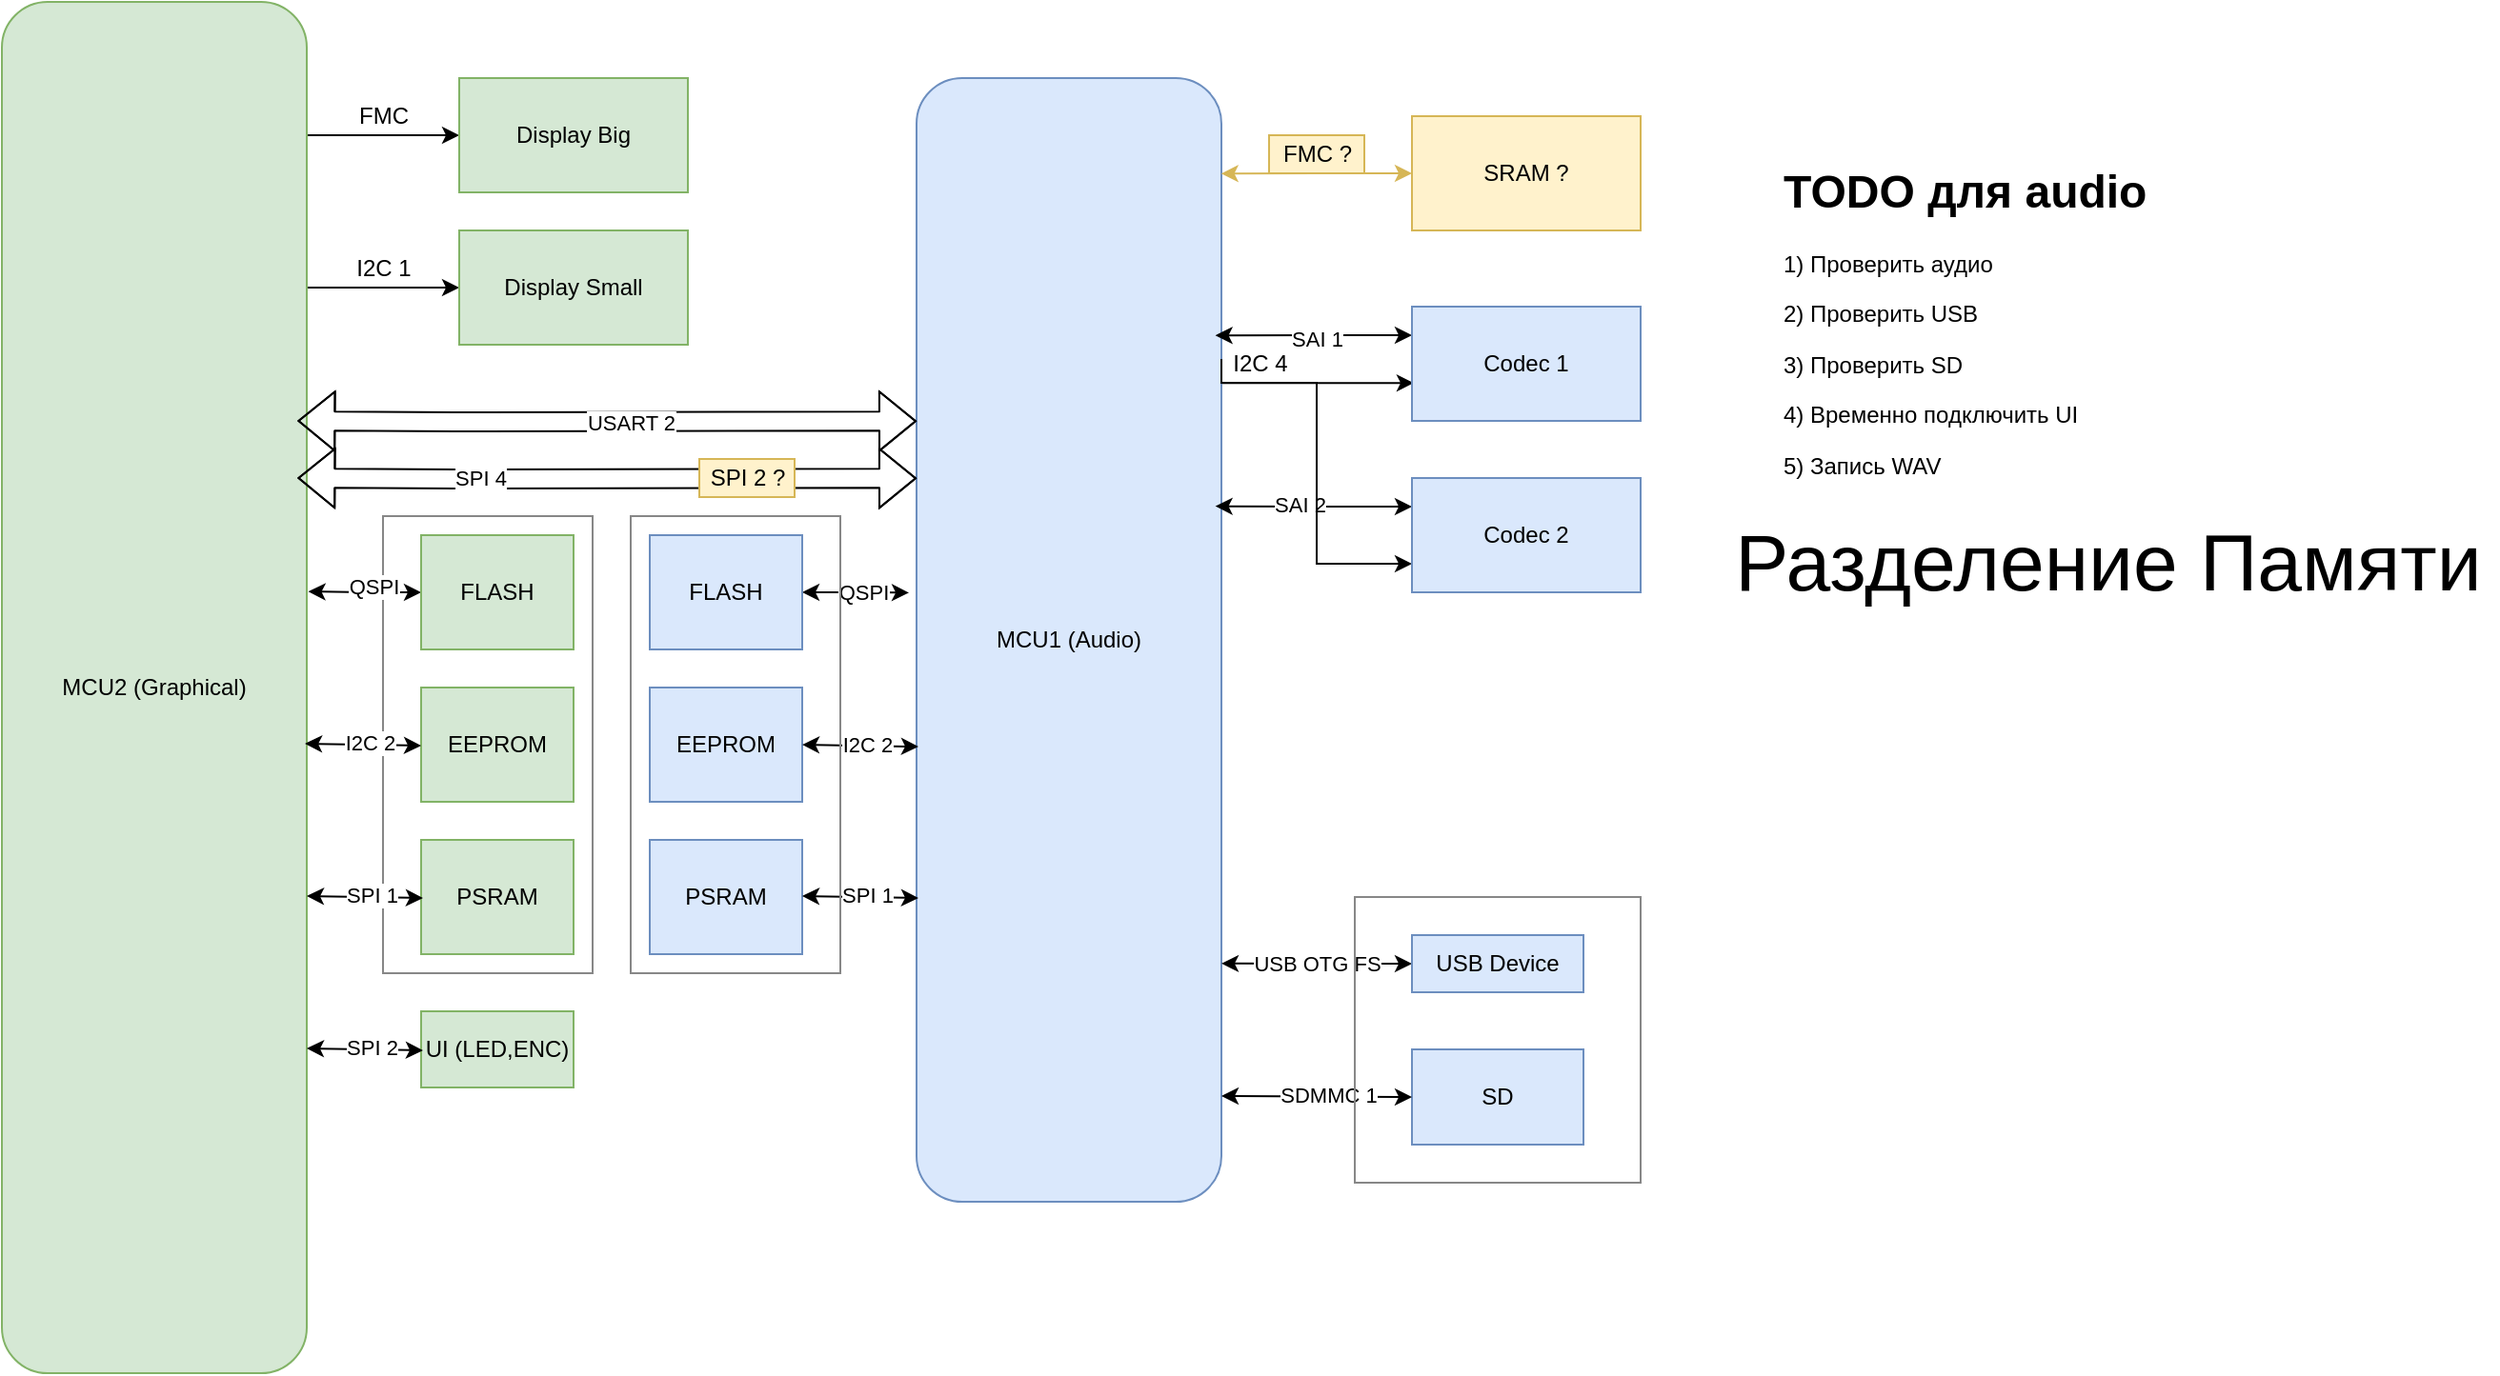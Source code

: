 <mxfile version="13.6.2" type="device"><diagram id="3dUKH0jVe4qG1j4wImMx" name="Page-1"><mxGraphModel dx="1463" dy="859" grid="1" gridSize="10" guides="1" tooltips="1" connect="1" arrows="1" fold="1" page="1" pageScale="1" pageWidth="850" pageHeight="1100" math="0" shadow="0"><root><mxCell id="0"/><mxCell id="1" parent="0"/><mxCell id="QrqzHJR-_SlODY-I2miE-40" value="" style="rounded=0;whiteSpace=wrap;html=1;glass=0;fillColor=none;strokeColor=#878787;" vertex="1" parent="1"><mxGeometry x="240" y="270" width="110" height="240" as="geometry"/></mxCell><mxCell id="QrqzHJR-_SlODY-I2miE-4" style="edgeStyle=orthogonalEdgeStyle;rounded=0;orthogonalLoop=1;jettySize=auto;html=1;exitX=1;exitY=0.25;exitDx=0;exitDy=0;entryX=0;entryY=0.5;entryDx=0;entryDy=0;" edge="1" parent="1" source="QrqzHJR-_SlODY-I2miE-1" target="QrqzHJR-_SlODY-I2miE-3"><mxGeometry relative="1" as="geometry"><Array as="points"><mxPoint x="200" y="70"/></Array></mxGeometry></mxCell><mxCell id="QrqzHJR-_SlODY-I2miE-58" style="edgeStyle=orthogonalEdgeStyle;rounded=0;orthogonalLoop=1;jettySize=auto;html=1;exitX=1;exitY=0.25;exitDx=0;exitDy=0;entryX=0;entryY=0.5;entryDx=0;entryDy=0;startArrow=none;startFill=0;" edge="1" parent="1" source="QrqzHJR-_SlODY-I2miE-1" target="QrqzHJR-_SlODY-I2miE-57"><mxGeometry relative="1" as="geometry"><Array as="points"><mxPoint x="200" y="150"/></Array></mxGeometry></mxCell><mxCell id="QrqzHJR-_SlODY-I2miE-1" value="MCU2 (Graphical)" style="rounded=1;whiteSpace=wrap;html=1;fillColor=#d5e8d4;strokeColor=#82b366;" vertex="1" parent="1"><mxGeometry x="40" width="160" height="720" as="geometry"/></mxCell><mxCell id="QrqzHJR-_SlODY-I2miE-60" style="edgeStyle=orthogonalEdgeStyle;rounded=0;orthogonalLoop=1;jettySize=auto;html=1;exitX=1;exitY=0.25;exitDx=0;exitDy=0;entryX=0.008;entryY=0.668;entryDx=0;entryDy=0;startArrow=none;startFill=0;entryPerimeter=0;" edge="1" parent="1" source="QrqzHJR-_SlODY-I2miE-2" target="QrqzHJR-_SlODY-I2miE-12"><mxGeometry relative="1" as="geometry"><Array as="points"><mxPoint x="680" y="200"/></Array></mxGeometry></mxCell><mxCell id="QrqzHJR-_SlODY-I2miE-2" value="MCU1 (Audio)" style="rounded=1;whiteSpace=wrap;html=1;fillColor=#dae8fc;strokeColor=#6c8ebf;" vertex="1" parent="1"><mxGeometry x="520" y="40" width="160" height="590" as="geometry"/></mxCell><mxCell id="QrqzHJR-_SlODY-I2miE-3" value="Display Big" style="rounded=0;whiteSpace=wrap;html=1;fillColor=#d5e8d4;strokeColor=#82b366;" vertex="1" parent="1"><mxGeometry x="280" y="40" width="120" height="60" as="geometry"/></mxCell><mxCell id="QrqzHJR-_SlODY-I2miE-5" value="FMC" style="text;html=1;align=center;verticalAlign=middle;resizable=0;points=[];autosize=1;" vertex="1" parent="1"><mxGeometry x="220" y="50" width="40" height="20" as="geometry"/></mxCell><mxCell id="QrqzHJR-_SlODY-I2miE-17" style="edgeStyle=orthogonalEdgeStyle;rounded=0;orthogonalLoop=1;jettySize=auto;html=1;exitX=0;exitY=0.25;exitDx=0;exitDy=0;entryX=0.98;entryY=0.229;entryDx=0;entryDy=0;entryPerimeter=0;startArrow=classic;startFill=1;" edge="1" parent="1" source="QrqzHJR-_SlODY-I2miE-12" target="QrqzHJR-_SlODY-I2miE-2"><mxGeometry relative="1" as="geometry"/></mxCell><mxCell id="QrqzHJR-_SlODY-I2miE-18" value="SAI 1" style="edgeLabel;html=1;align=center;verticalAlign=middle;resizable=0;points=[];" vertex="1" connectable="0" parent="QrqzHJR-_SlODY-I2miE-17"><mxGeometry x="-0.022" y="18" relative="1" as="geometry"><mxPoint x="0.17" y="-16" as="offset"/></mxGeometry></mxCell><mxCell id="QrqzHJR-_SlODY-I2miE-12" value="Codec 1" style="rounded=0;whiteSpace=wrap;html=1;fillColor=#dae8fc;strokeColor=#6c8ebf;" vertex="1" parent="1"><mxGeometry x="780" y="160" width="120" height="60" as="geometry"/></mxCell><mxCell id="QrqzHJR-_SlODY-I2miE-19" style="edgeStyle=orthogonalEdgeStyle;rounded=0;orthogonalLoop=1;jettySize=auto;html=1;exitX=0;exitY=0.25;exitDx=0;exitDy=0;entryX=0.98;entryY=0.381;entryDx=0;entryDy=0;entryPerimeter=0;startArrow=classic;startFill=1;" edge="1" parent="1" source="QrqzHJR-_SlODY-I2miE-13" target="QrqzHJR-_SlODY-I2miE-2"><mxGeometry relative="1" as="geometry"/></mxCell><mxCell id="QrqzHJR-_SlODY-I2miE-20" value="SAI 2" style="edgeLabel;html=1;align=center;verticalAlign=middle;resizable=0;points=[];" vertex="1" connectable="0" parent="QrqzHJR-_SlODY-I2miE-19"><mxGeometry x="-0.021" y="-15" relative="1" as="geometry"><mxPoint x="-9.37" y="14" as="offset"/></mxGeometry></mxCell><mxCell id="QrqzHJR-_SlODY-I2miE-61" style="edgeStyle=orthogonalEdgeStyle;rounded=0;orthogonalLoop=1;jettySize=auto;html=1;exitX=0;exitY=0.75;exitDx=0;exitDy=0;startArrow=classic;startFill=1;entryX=1;entryY=0.25;entryDx=0;entryDy=0;endArrow=none;endFill=0;" edge="1" parent="1" source="QrqzHJR-_SlODY-I2miE-13" target="QrqzHJR-_SlODY-I2miE-2"><mxGeometry relative="1" as="geometry"><mxPoint x="680" y="190" as="targetPoint"/><Array as="points"><mxPoint x="730" y="295"/><mxPoint x="730" y="200"/><mxPoint x="680" y="200"/></Array></mxGeometry></mxCell><mxCell id="QrqzHJR-_SlODY-I2miE-13" value="Codec 2" style="rounded=0;whiteSpace=wrap;html=1;fillColor=#dae8fc;strokeColor=#6c8ebf;" vertex="1" parent="1"><mxGeometry x="780" y="250" width="120" height="60" as="geometry"/></mxCell><mxCell id="QrqzHJR-_SlODY-I2miE-23" style="edgeStyle=orthogonalEdgeStyle;rounded=0;orthogonalLoop=1;jettySize=auto;html=1;exitX=0;exitY=0.5;exitDx=0;exitDy=0;entryX=1.005;entryY=0.43;entryDx=0;entryDy=0;entryPerimeter=0;startArrow=classic;startFill=1;" edge="1" parent="1" source="QrqzHJR-_SlODY-I2miE-21" target="QrqzHJR-_SlODY-I2miE-1"><mxGeometry relative="1" as="geometry"/></mxCell><mxCell id="QrqzHJR-_SlODY-I2miE-25" value="QSPI" style="edgeLabel;html=1;align=center;verticalAlign=middle;resizable=0;points=[];" vertex="1" connectable="0" parent="QrqzHJR-_SlODY-I2miE-23"><mxGeometry x="0.019" y="-6" relative="1" as="geometry"><mxPoint x="5" y="3" as="offset"/></mxGeometry></mxCell><mxCell id="QrqzHJR-_SlODY-I2miE-21" value="FLASH" style="rounded=0;whiteSpace=wrap;html=1;fillColor=#d5e8d4;strokeColor=#82b366;" vertex="1" parent="1"><mxGeometry x="260" y="280" width="80" height="60" as="geometry"/></mxCell><mxCell id="QrqzHJR-_SlODY-I2miE-24" style="edgeStyle=orthogonalEdgeStyle;rounded=0;orthogonalLoop=1;jettySize=auto;html=1;exitX=1;exitY=0.5;exitDx=0;exitDy=0;entryX=-0.025;entryY=0.458;entryDx=0;entryDy=0;entryPerimeter=0;startArrow=classic;startFill=1;" edge="1" parent="1" source="QrqzHJR-_SlODY-I2miE-22" target="QrqzHJR-_SlODY-I2miE-2"><mxGeometry relative="1" as="geometry"/></mxCell><mxCell id="QrqzHJR-_SlODY-I2miE-26" value="QSPI" style="edgeLabel;html=1;align=center;verticalAlign=middle;resizable=0;points=[];" vertex="1" connectable="0" parent="QrqzHJR-_SlODY-I2miE-24"><mxGeometry x="0.365" y="2" relative="1" as="geometry"><mxPoint x="-6.72" y="1.95" as="offset"/></mxGeometry></mxCell><mxCell id="QrqzHJR-_SlODY-I2miE-22" value="FLASH" style="rounded=0;whiteSpace=wrap;html=1;fillColor=#dae8fc;strokeColor=#6c8ebf;" vertex="1" parent="1"><mxGeometry x="380" y="280" width="80" height="60" as="geometry"/></mxCell><mxCell id="QrqzHJR-_SlODY-I2miE-27" value="EEPROM" style="rounded=0;whiteSpace=wrap;html=1;fillColor=#d5e8d4;strokeColor=#82b366;" vertex="1" parent="1"><mxGeometry x="260" y="360" width="80" height="60" as="geometry"/></mxCell><mxCell id="QrqzHJR-_SlODY-I2miE-28" value="EEPROM" style="rounded=0;whiteSpace=wrap;html=1;fillColor=#dae8fc;strokeColor=#6c8ebf;" vertex="1" parent="1"><mxGeometry x="380" y="360" width="80" height="60" as="geometry"/></mxCell><mxCell id="QrqzHJR-_SlODY-I2miE-29" value="" style="endArrow=classic;startArrow=classic;html=1;entryX=0.006;entryY=0.595;entryDx=0;entryDy=0;entryPerimeter=0;exitX=1;exitY=0.5;exitDx=0;exitDy=0;" edge="1" parent="1" source="QrqzHJR-_SlODY-I2miE-28" target="QrqzHJR-_SlODY-I2miE-2"><mxGeometry width="50" height="50" relative="1" as="geometry"><mxPoint x="440" y="370" as="sourcePoint"/><mxPoint x="490" y="320" as="targetPoint"/></mxGeometry></mxCell><mxCell id="QrqzHJR-_SlODY-I2miE-30" value="I2C 2" style="edgeLabel;html=1;align=center;verticalAlign=middle;resizable=0;points=[];" vertex="1" connectable="0" parent="QrqzHJR-_SlODY-I2miE-29"><mxGeometry x="0.115" y="1" relative="1" as="geometry"><mxPoint as="offset"/></mxGeometry></mxCell><mxCell id="QrqzHJR-_SlODY-I2miE-31" value="" style="endArrow=classic;startArrow=classic;html=1;entryX=0.006;entryY=0.595;entryDx=0;entryDy=0;entryPerimeter=0;exitX=1;exitY=0.5;exitDx=0;exitDy=0;" edge="1" parent="1"><mxGeometry width="50" height="50" relative="1" as="geometry"><mxPoint x="199.04" y="389.48" as="sourcePoint"/><mxPoint x="260.0" y="390.53" as="targetPoint"/></mxGeometry></mxCell><mxCell id="QrqzHJR-_SlODY-I2miE-32" value="I2C 2" style="edgeLabel;html=1;align=center;verticalAlign=middle;resizable=0;points=[];" vertex="1" connectable="0" parent="QrqzHJR-_SlODY-I2miE-31"><mxGeometry x="0.115" y="1" relative="1" as="geometry"><mxPoint as="offset"/></mxGeometry></mxCell><mxCell id="QrqzHJR-_SlODY-I2miE-33" value="UI (LED,ENC)" style="rounded=0;whiteSpace=wrap;html=1;fillColor=#d5e8d4;strokeColor=#82b366;" vertex="1" parent="1"><mxGeometry x="260" y="530" width="80" height="40" as="geometry"/></mxCell><mxCell id="QrqzHJR-_SlODY-I2miE-34" value="" style="endArrow=classic;startArrow=classic;html=1;entryX=0.006;entryY=0.595;entryDx=0;entryDy=0;entryPerimeter=0;exitX=1;exitY=0.5;exitDx=0;exitDy=0;" edge="1" parent="1"><mxGeometry width="50" height="50" relative="1" as="geometry"><mxPoint x="200" y="549.48" as="sourcePoint"/><mxPoint x="260.96" y="550.53" as="targetPoint"/></mxGeometry></mxCell><mxCell id="QrqzHJR-_SlODY-I2miE-35" value="SPI 2" style="edgeLabel;html=1;align=center;verticalAlign=middle;resizable=0;points=[];" vertex="1" connectable="0" parent="QrqzHJR-_SlODY-I2miE-34"><mxGeometry x="0.115" y="1" relative="1" as="geometry"><mxPoint as="offset"/></mxGeometry></mxCell><mxCell id="QrqzHJR-_SlODY-I2miE-36" value="PSRAM" style="rounded=0;whiteSpace=wrap;html=1;fillColor=#d5e8d4;strokeColor=#82b366;" vertex="1" parent="1"><mxGeometry x="260" y="440" width="80" height="60" as="geometry"/></mxCell><mxCell id="QrqzHJR-_SlODY-I2miE-38" value="" style="endArrow=classic;startArrow=classic;html=1;entryX=0.006;entryY=0.595;entryDx=0;entryDy=0;entryPerimeter=0;exitX=1;exitY=0.5;exitDx=0;exitDy=0;" edge="1" parent="1"><mxGeometry width="50" height="50" relative="1" as="geometry"><mxPoint x="200.0" y="469.48" as="sourcePoint"/><mxPoint x="260.96" y="470.53" as="targetPoint"/></mxGeometry></mxCell><mxCell id="QrqzHJR-_SlODY-I2miE-39" value="SPI 1" style="edgeLabel;html=1;align=center;verticalAlign=middle;resizable=0;points=[];" vertex="1" connectable="0" parent="QrqzHJR-_SlODY-I2miE-38"><mxGeometry x="0.115" y="1" relative="1" as="geometry"><mxPoint as="offset"/></mxGeometry></mxCell><mxCell id="QrqzHJR-_SlODY-I2miE-41" value="PSRAM" style="rounded=0;whiteSpace=wrap;html=1;fillColor=#dae8fc;strokeColor=#6c8ebf;" vertex="1" parent="1"><mxGeometry x="380" y="440" width="80" height="60" as="geometry"/></mxCell><mxCell id="QrqzHJR-_SlODY-I2miE-42" value="" style="endArrow=classic;startArrow=classic;html=1;entryX=0.006;entryY=0.595;entryDx=0;entryDy=0;entryPerimeter=0;exitX=1;exitY=0.5;exitDx=0;exitDy=0;" edge="1" parent="1"><mxGeometry width="50" height="50" relative="1" as="geometry"><mxPoint x="460.0" y="469.48" as="sourcePoint"/><mxPoint x="520.96" y="470.53" as="targetPoint"/></mxGeometry></mxCell><mxCell id="QrqzHJR-_SlODY-I2miE-43" value="SPI 1" style="edgeLabel;html=1;align=center;verticalAlign=middle;resizable=0;points=[];" vertex="1" connectable="0" parent="QrqzHJR-_SlODY-I2miE-42"><mxGeometry x="0.115" y="1" relative="1" as="geometry"><mxPoint as="offset"/></mxGeometry></mxCell><mxCell id="QrqzHJR-_SlODY-I2miE-47" value="" style="rounded=0;whiteSpace=wrap;html=1;glass=0;fillColor=none;strokeColor=#878787;" vertex="1" parent="1"><mxGeometry x="370" y="270" width="110" height="240" as="geometry"/></mxCell><mxCell id="QrqzHJR-_SlODY-I2miE-49" value="SD" style="rounded=0;whiteSpace=wrap;html=1;glass=0;fillColor=#dae8fc;strokeColor=#6c8ebf;" vertex="1" parent="1"><mxGeometry x="780" y="550" width="90" height="50" as="geometry"/></mxCell><mxCell id="QrqzHJR-_SlODY-I2miE-51" value="" style="endArrow=classic;startArrow=classic;html=1;entryX=0;entryY=0.5;entryDx=0;entryDy=0;exitX=1;exitY=0.5;exitDx=0;exitDy=0;" edge="1" parent="1" target="QrqzHJR-_SlODY-I2miE-49"><mxGeometry width="50" height="50" relative="1" as="geometry"><mxPoint x="680" y="574.48" as="sourcePoint"/><mxPoint x="740.96" y="575.53" as="targetPoint"/></mxGeometry></mxCell><mxCell id="QrqzHJR-_SlODY-I2miE-52" value="SDMMC 1" style="edgeLabel;html=1;align=center;verticalAlign=middle;resizable=0;points=[];" vertex="1" connectable="0" parent="QrqzHJR-_SlODY-I2miE-51"><mxGeometry x="0.115" y="1" relative="1" as="geometry"><mxPoint as="offset"/></mxGeometry></mxCell><mxCell id="QrqzHJR-_SlODY-I2miE-53" value="" style="shape=flexArrow;endArrow=classic;startArrow=classic;html=1;exitX=0.985;exitY=0.334;exitDx=0;exitDy=0;exitPerimeter=0;entryX=0.015;entryY=0.34;entryDx=0;entryDy=0;entryPerimeter=0;" edge="1" parent="1"><mxGeometry width="50" height="50" relative="1" as="geometry"><mxPoint x="195.2" y="220.0" as="sourcePoint"/><mxPoint x="520.0" y="220.12" as="targetPoint"/><Array as="points"><mxPoint x="277.6" y="220.52"/></Array></mxGeometry></mxCell><mxCell id="QrqzHJR-_SlODY-I2miE-54" value="USART 2" style="edgeLabel;html=1;align=center;verticalAlign=middle;resizable=0;points=[];" vertex="1" connectable="0" parent="QrqzHJR-_SlODY-I2miE-53"><mxGeometry x="0.075" relative="1" as="geometry"><mxPoint as="offset"/></mxGeometry></mxCell><mxCell id="QrqzHJR-_SlODY-I2miE-55" value="" style="shape=flexArrow;endArrow=classic;startArrow=classic;html=1;exitX=0.985;exitY=0.334;exitDx=0;exitDy=0;exitPerimeter=0;entryX=0.015;entryY=0.34;entryDx=0;entryDy=0;entryPerimeter=0;" edge="1" parent="1"><mxGeometry width="50" height="50" relative="1" as="geometry"><mxPoint x="195.2" y="250" as="sourcePoint"/><mxPoint x="520" y="250.12" as="targetPoint"/><Array as="points"><mxPoint x="277.6" y="250.52"/></Array></mxGeometry></mxCell><mxCell id="QrqzHJR-_SlODY-I2miE-56" value="SPI 4" style="edgeLabel;html=1;align=center;verticalAlign=middle;resizable=0;points=[];" vertex="1" connectable="0" parent="QrqzHJR-_SlODY-I2miE-55"><mxGeometry x="0.075" relative="1" as="geometry"><mxPoint x="-79.32" y="-0.37" as="offset"/></mxGeometry></mxCell><mxCell id="QrqzHJR-_SlODY-I2miE-57" value="Display Small" style="rounded=0;whiteSpace=wrap;html=1;fillColor=#d5e8d4;strokeColor=#82b366;" vertex="1" parent="1"><mxGeometry x="280" y="120" width="120" height="60" as="geometry"/></mxCell><mxCell id="QrqzHJR-_SlODY-I2miE-59" value="I2C 1" style="text;html=1;align=center;verticalAlign=middle;resizable=0;points=[];autosize=1;" vertex="1" parent="1"><mxGeometry x="220" y="130" width="40" height="20" as="geometry"/></mxCell><mxCell id="QrqzHJR-_SlODY-I2miE-64" value="I2C 4" style="text;html=1;align=center;verticalAlign=middle;resizable=0;points=[];autosize=1;" vertex="1" parent="1"><mxGeometry x="680" y="180" width="40" height="20" as="geometry"/></mxCell><mxCell id="QrqzHJR-_SlODY-I2miE-66" style="edgeStyle=orthogonalEdgeStyle;rounded=0;orthogonalLoop=1;jettySize=auto;html=1;exitX=0;exitY=0.5;exitDx=0;exitDy=0;entryX=1;entryY=0.788;entryDx=0;entryDy=0;entryPerimeter=0;startArrow=classic;startFill=1;endArrow=classic;endFill=1;" edge="1" parent="1" source="QrqzHJR-_SlODY-I2miE-65" target="QrqzHJR-_SlODY-I2miE-2"><mxGeometry relative="1" as="geometry"/></mxCell><mxCell id="QrqzHJR-_SlODY-I2miE-67" value="USB OTG FS" style="edgeLabel;html=1;align=center;verticalAlign=middle;resizable=0;points=[];" vertex="1" connectable="0" parent="QrqzHJR-_SlODY-I2miE-66"><mxGeometry x="0.001" y="-10" relative="1" as="geometry"><mxPoint x="-0.09" y="10.1" as="offset"/></mxGeometry></mxCell><mxCell id="QrqzHJR-_SlODY-I2miE-65" value="USB Device" style="rounded=0;whiteSpace=wrap;html=1;glass=0;strokeColor=#6c8ebf;fillColor=#dae8fc;" vertex="1" parent="1"><mxGeometry x="780" y="490" width="90" height="30" as="geometry"/></mxCell><mxCell id="QrqzHJR-_SlODY-I2miE-68" value="" style="rounded=0;whiteSpace=wrap;html=1;glass=0;fillColor=none;strokeColor=#878787;" vertex="1" parent="1"><mxGeometry x="750" y="470" width="150" height="150" as="geometry"/></mxCell><mxCell id="QrqzHJR-_SlODY-I2miE-71" style="edgeStyle=orthogonalEdgeStyle;rounded=0;orthogonalLoop=1;jettySize=auto;html=1;exitX=0;exitY=0.5;exitDx=0;exitDy=0;entryX=0.999;entryY=0.085;entryDx=0;entryDy=0;entryPerimeter=0;startArrow=classic;startFill=1;endArrow=classic;endFill=1;fillColor=#fff2cc;strokeColor=#d6b656;" edge="1" parent="1" source="QrqzHJR-_SlODY-I2miE-70" target="QrqzHJR-_SlODY-I2miE-2"><mxGeometry relative="1" as="geometry"/></mxCell><mxCell id="QrqzHJR-_SlODY-I2miE-70" value="SRAM ?" style="rounded=0;whiteSpace=wrap;html=1;glass=0;strokeColor=#d6b656;fillColor=#fff2cc;" vertex="1" parent="1"><mxGeometry x="780" y="60" width="120" height="60" as="geometry"/></mxCell><mxCell id="QrqzHJR-_SlODY-I2miE-72" value="FMC ?" style="text;html=1;align=center;verticalAlign=middle;resizable=0;points=[];autosize=1;fillColor=#fff2cc;strokeColor=#d6b656;" vertex="1" parent="1"><mxGeometry x="705" y="70" width="50" height="20" as="geometry"/></mxCell><mxCell id="QrqzHJR-_SlODY-I2miE-77" value="SPI 2 ?" style="text;html=1;align=center;verticalAlign=middle;resizable=0;points=[];autosize=1;fillColor=#fff2cc;strokeColor=#d6b656;" vertex="1" parent="1"><mxGeometry x="406" y="240" width="50" height="20" as="geometry"/></mxCell><mxCell id="QrqzHJR-_SlODY-I2miE-80" value="&lt;h1&gt;TODO для audio&lt;/h1&gt;&lt;p&gt;1) Проверить аудио&lt;/p&gt;&lt;p&gt;2) Проверить USB&lt;/p&gt;&lt;p&gt;3) Проверить SD&lt;/p&gt;&lt;p&gt;4) Временно подключить UI&amp;nbsp;&lt;/p&gt;&lt;p&gt;5) Запись WAV&amp;nbsp;&lt;/p&gt;&lt;p&gt;&lt;br&gt;&lt;/p&gt;" style="text;html=1;strokeColor=none;fillColor=none;spacing=5;spacingTop=-20;whiteSpace=wrap;overflow=hidden;rounded=0;glass=0;" vertex="1" parent="1"><mxGeometry x="970" y="80" width="210" height="180" as="geometry"/></mxCell><mxCell id="QrqzHJR-_SlODY-I2miE-83" value="&lt;font style=&quot;font-size: 42px&quot;&gt;Разделение Памяти&lt;/font&gt;" style="text;html=1;align=center;verticalAlign=middle;resizable=0;points=[];autosize=1;" vertex="1" parent="1"><mxGeometry x="940" y="280" width="410" height="30" as="geometry"/></mxCell></root></mxGraphModel></diagram></mxfile>